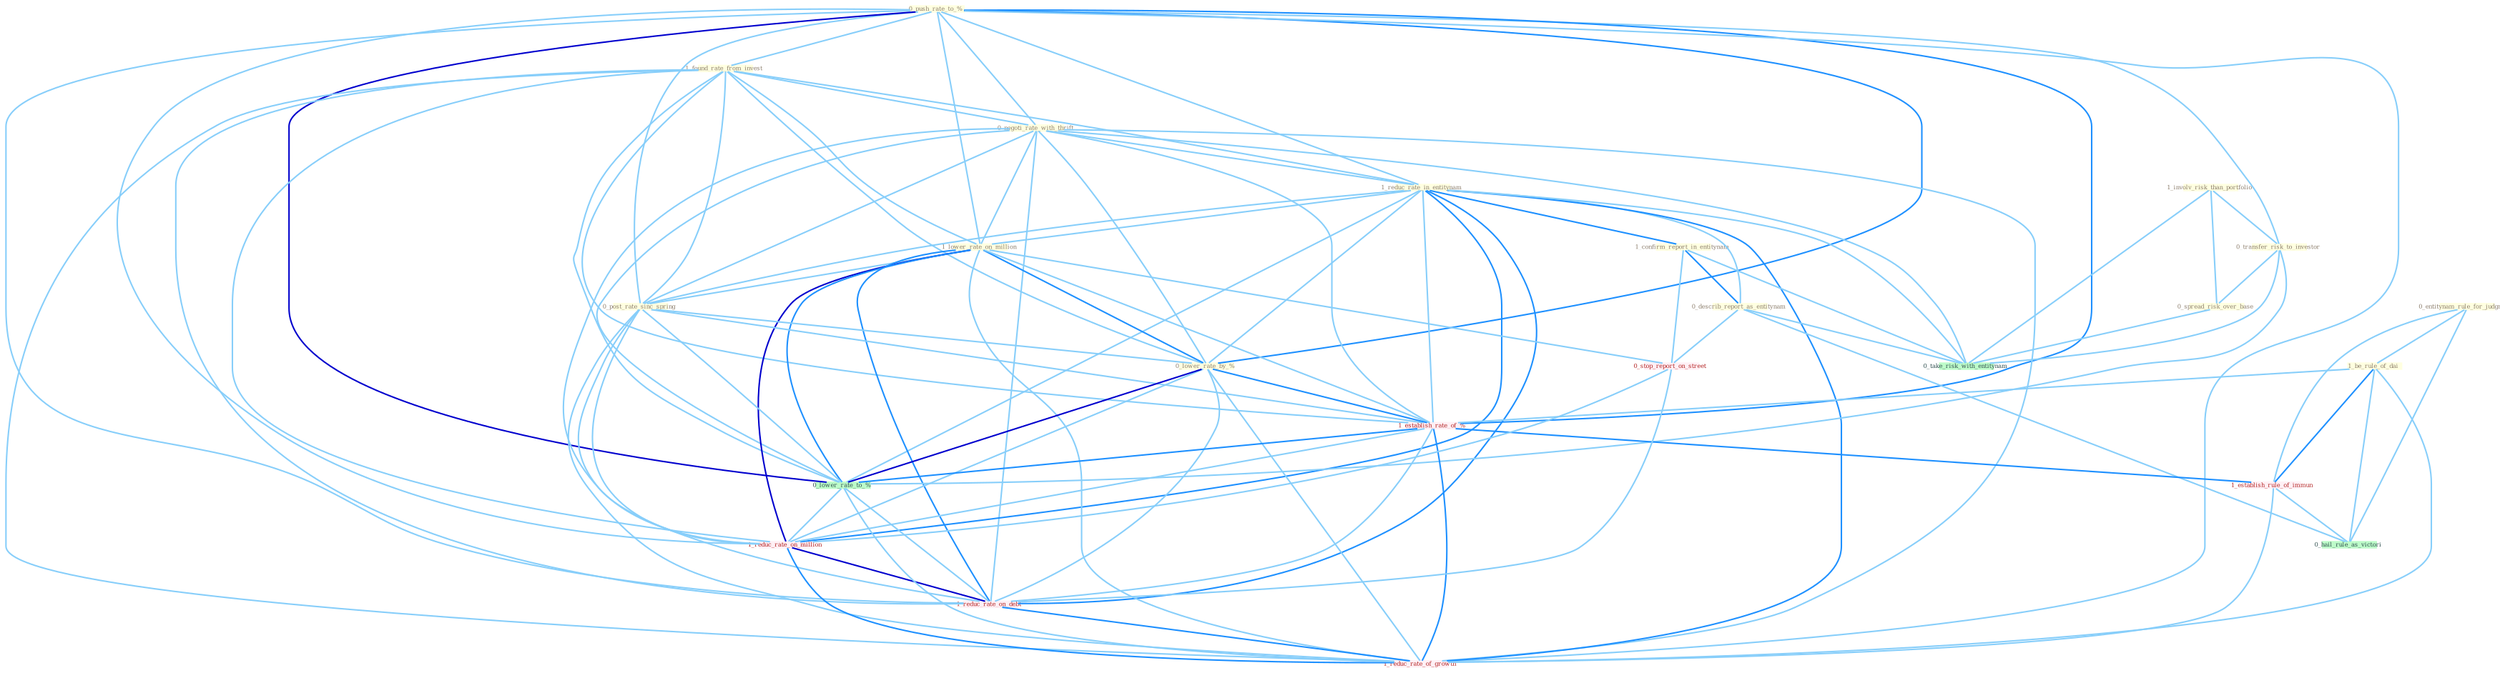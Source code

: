 Graph G{ 
    node
    [shape=polygon,style=filled,width=.5,height=.06,color="#BDFCC9",fixedsize=true,fontsize=4,
    fontcolor="#2f4f4f"];
    {node
    [color="#ffffe0", fontcolor="#8b7d6b"] "0_push_rate_to_% " "1_found_rate_from_invest " "0_negoti_rate_with_thrift " "1_reduc_rate_in_entitynam " "1_involv_risk_than_portfolio " "1_confirm_report_in_entitynam " "0_entitynam_rule_for_judgment " "1_lower_rate_on_million " "0_transfer_risk_to_investor " "0_post_rate_sinc_spring " "0_lower_rate_by_% " "0_describ_report_as_entitynam " "1_be_rule_of_dai " "0_spread_risk_over_base "}
{node [color="#fff0f5", fontcolor="#b22222"] "1_establish_rate_of_% " "1_establish_rule_of_immun " "0_stop_report_on_street " "1_reduc_rate_on_million " "1_reduc_rate_on_debt " "1_reduc_rate_of_growth "}
edge [color="#B0E2FF"];

	"0_push_rate_to_% " -- "1_found_rate_from_invest " [w="1", color="#87cefa" ];
	"0_push_rate_to_% " -- "0_negoti_rate_with_thrift " [w="1", color="#87cefa" ];
	"0_push_rate_to_% " -- "1_reduc_rate_in_entitynam " [w="1", color="#87cefa" ];
	"0_push_rate_to_% " -- "1_lower_rate_on_million " [w="1", color="#87cefa" ];
	"0_push_rate_to_% " -- "0_transfer_risk_to_investor " [w="1", color="#87cefa" ];
	"0_push_rate_to_% " -- "0_post_rate_sinc_spring " [w="1", color="#87cefa" ];
	"0_push_rate_to_% " -- "0_lower_rate_by_% " [w="2", color="#1e90ff" , len=0.8];
	"0_push_rate_to_% " -- "1_establish_rate_of_% " [w="2", color="#1e90ff" , len=0.8];
	"0_push_rate_to_% " -- "0_lower_rate_to_% " [w="3", color="#0000cd" , len=0.6];
	"0_push_rate_to_% " -- "1_reduc_rate_on_million " [w="1", color="#87cefa" ];
	"0_push_rate_to_% " -- "1_reduc_rate_on_debt " [w="1", color="#87cefa" ];
	"0_push_rate_to_% " -- "1_reduc_rate_of_growth " [w="1", color="#87cefa" ];
	"1_found_rate_from_invest " -- "0_negoti_rate_with_thrift " [w="1", color="#87cefa" ];
	"1_found_rate_from_invest " -- "1_reduc_rate_in_entitynam " [w="1", color="#87cefa" ];
	"1_found_rate_from_invest " -- "1_lower_rate_on_million " [w="1", color="#87cefa" ];
	"1_found_rate_from_invest " -- "0_post_rate_sinc_spring " [w="1", color="#87cefa" ];
	"1_found_rate_from_invest " -- "0_lower_rate_by_% " [w="1", color="#87cefa" ];
	"1_found_rate_from_invest " -- "1_establish_rate_of_% " [w="1", color="#87cefa" ];
	"1_found_rate_from_invest " -- "0_lower_rate_to_% " [w="1", color="#87cefa" ];
	"1_found_rate_from_invest " -- "1_reduc_rate_on_million " [w="1", color="#87cefa" ];
	"1_found_rate_from_invest " -- "1_reduc_rate_on_debt " [w="1", color="#87cefa" ];
	"1_found_rate_from_invest " -- "1_reduc_rate_of_growth " [w="1", color="#87cefa" ];
	"0_negoti_rate_with_thrift " -- "1_reduc_rate_in_entitynam " [w="1", color="#87cefa" ];
	"0_negoti_rate_with_thrift " -- "1_lower_rate_on_million " [w="1", color="#87cefa" ];
	"0_negoti_rate_with_thrift " -- "0_post_rate_sinc_spring " [w="1", color="#87cefa" ];
	"0_negoti_rate_with_thrift " -- "0_lower_rate_by_% " [w="1", color="#87cefa" ];
	"0_negoti_rate_with_thrift " -- "1_establish_rate_of_% " [w="1", color="#87cefa" ];
	"0_negoti_rate_with_thrift " -- "0_lower_rate_to_% " [w="1", color="#87cefa" ];
	"0_negoti_rate_with_thrift " -- "1_reduc_rate_on_million " [w="1", color="#87cefa" ];
	"0_negoti_rate_with_thrift " -- "0_take_risk_with_entitynam " [w="1", color="#87cefa" ];
	"0_negoti_rate_with_thrift " -- "1_reduc_rate_on_debt " [w="1", color="#87cefa" ];
	"0_negoti_rate_with_thrift " -- "1_reduc_rate_of_growth " [w="1", color="#87cefa" ];
	"1_reduc_rate_in_entitynam " -- "1_confirm_report_in_entitynam " [w="2", color="#1e90ff" , len=0.8];
	"1_reduc_rate_in_entitynam " -- "1_lower_rate_on_million " [w="1", color="#87cefa" ];
	"1_reduc_rate_in_entitynam " -- "0_post_rate_sinc_spring " [w="1", color="#87cefa" ];
	"1_reduc_rate_in_entitynam " -- "0_lower_rate_by_% " [w="1", color="#87cefa" ];
	"1_reduc_rate_in_entitynam " -- "0_describ_report_as_entitynam " [w="1", color="#87cefa" ];
	"1_reduc_rate_in_entitynam " -- "1_establish_rate_of_% " [w="1", color="#87cefa" ];
	"1_reduc_rate_in_entitynam " -- "0_lower_rate_to_% " [w="1", color="#87cefa" ];
	"1_reduc_rate_in_entitynam " -- "1_reduc_rate_on_million " [w="2", color="#1e90ff" , len=0.8];
	"1_reduc_rate_in_entitynam " -- "0_take_risk_with_entitynam " [w="1", color="#87cefa" ];
	"1_reduc_rate_in_entitynam " -- "1_reduc_rate_on_debt " [w="2", color="#1e90ff" , len=0.8];
	"1_reduc_rate_in_entitynam " -- "1_reduc_rate_of_growth " [w="2", color="#1e90ff" , len=0.8];
	"1_involv_risk_than_portfolio " -- "0_transfer_risk_to_investor " [w="1", color="#87cefa" ];
	"1_involv_risk_than_portfolio " -- "0_spread_risk_over_base " [w="1", color="#87cefa" ];
	"1_involv_risk_than_portfolio " -- "0_take_risk_with_entitynam " [w="1", color="#87cefa" ];
	"1_confirm_report_in_entitynam " -- "0_describ_report_as_entitynam " [w="2", color="#1e90ff" , len=0.8];
	"1_confirm_report_in_entitynam " -- "0_stop_report_on_street " [w="1", color="#87cefa" ];
	"1_confirm_report_in_entitynam " -- "0_take_risk_with_entitynam " [w="1", color="#87cefa" ];
	"0_entitynam_rule_for_judgment " -- "1_be_rule_of_dai " [w="1", color="#87cefa" ];
	"0_entitynam_rule_for_judgment " -- "1_establish_rule_of_immun " [w="1", color="#87cefa" ];
	"0_entitynam_rule_for_judgment " -- "0_hail_rule_as_victori " [w="1", color="#87cefa" ];
	"1_lower_rate_on_million " -- "0_post_rate_sinc_spring " [w="1", color="#87cefa" ];
	"1_lower_rate_on_million " -- "0_lower_rate_by_% " [w="2", color="#1e90ff" , len=0.8];
	"1_lower_rate_on_million " -- "1_establish_rate_of_% " [w="1", color="#87cefa" ];
	"1_lower_rate_on_million " -- "0_lower_rate_to_% " [w="2", color="#1e90ff" , len=0.8];
	"1_lower_rate_on_million " -- "0_stop_report_on_street " [w="1", color="#87cefa" ];
	"1_lower_rate_on_million " -- "1_reduc_rate_on_million " [w="3", color="#0000cd" , len=0.6];
	"1_lower_rate_on_million " -- "1_reduc_rate_on_debt " [w="2", color="#1e90ff" , len=0.8];
	"1_lower_rate_on_million " -- "1_reduc_rate_of_growth " [w="1", color="#87cefa" ];
	"0_transfer_risk_to_investor " -- "0_spread_risk_over_base " [w="1", color="#87cefa" ];
	"0_transfer_risk_to_investor " -- "0_lower_rate_to_% " [w="1", color="#87cefa" ];
	"0_transfer_risk_to_investor " -- "0_take_risk_with_entitynam " [w="1", color="#87cefa" ];
	"0_post_rate_sinc_spring " -- "0_lower_rate_by_% " [w="1", color="#87cefa" ];
	"0_post_rate_sinc_spring " -- "1_establish_rate_of_% " [w="1", color="#87cefa" ];
	"0_post_rate_sinc_spring " -- "0_lower_rate_to_% " [w="1", color="#87cefa" ];
	"0_post_rate_sinc_spring " -- "1_reduc_rate_on_million " [w="1", color="#87cefa" ];
	"0_post_rate_sinc_spring " -- "1_reduc_rate_on_debt " [w="1", color="#87cefa" ];
	"0_post_rate_sinc_spring " -- "1_reduc_rate_of_growth " [w="1", color="#87cefa" ];
	"0_lower_rate_by_% " -- "1_establish_rate_of_% " [w="2", color="#1e90ff" , len=0.8];
	"0_lower_rate_by_% " -- "0_lower_rate_to_% " [w="3", color="#0000cd" , len=0.6];
	"0_lower_rate_by_% " -- "1_reduc_rate_on_million " [w="1", color="#87cefa" ];
	"0_lower_rate_by_% " -- "1_reduc_rate_on_debt " [w="1", color="#87cefa" ];
	"0_lower_rate_by_% " -- "1_reduc_rate_of_growth " [w="1", color="#87cefa" ];
	"0_describ_report_as_entitynam " -- "0_stop_report_on_street " [w="1", color="#87cefa" ];
	"0_describ_report_as_entitynam " -- "0_hail_rule_as_victori " [w="1", color="#87cefa" ];
	"0_describ_report_as_entitynam " -- "0_take_risk_with_entitynam " [w="1", color="#87cefa" ];
	"1_be_rule_of_dai " -- "1_establish_rate_of_% " [w="1", color="#87cefa" ];
	"1_be_rule_of_dai " -- "1_establish_rule_of_immun " [w="2", color="#1e90ff" , len=0.8];
	"1_be_rule_of_dai " -- "0_hail_rule_as_victori " [w="1", color="#87cefa" ];
	"1_be_rule_of_dai " -- "1_reduc_rate_of_growth " [w="1", color="#87cefa" ];
	"0_spread_risk_over_base " -- "0_take_risk_with_entitynam " [w="1", color="#87cefa" ];
	"1_establish_rate_of_% " -- "0_lower_rate_to_% " [w="2", color="#1e90ff" , len=0.8];
	"1_establish_rate_of_% " -- "1_establish_rule_of_immun " [w="2", color="#1e90ff" , len=0.8];
	"1_establish_rate_of_% " -- "1_reduc_rate_on_million " [w="1", color="#87cefa" ];
	"1_establish_rate_of_% " -- "1_reduc_rate_on_debt " [w="1", color="#87cefa" ];
	"1_establish_rate_of_% " -- "1_reduc_rate_of_growth " [w="2", color="#1e90ff" , len=0.8];
	"0_lower_rate_to_% " -- "1_reduc_rate_on_million " [w="1", color="#87cefa" ];
	"0_lower_rate_to_% " -- "1_reduc_rate_on_debt " [w="1", color="#87cefa" ];
	"0_lower_rate_to_% " -- "1_reduc_rate_of_growth " [w="1", color="#87cefa" ];
	"1_establish_rule_of_immun " -- "0_hail_rule_as_victori " [w="1", color="#87cefa" ];
	"1_establish_rule_of_immun " -- "1_reduc_rate_of_growth " [w="1", color="#87cefa" ];
	"0_stop_report_on_street " -- "1_reduc_rate_on_million " [w="1", color="#87cefa" ];
	"0_stop_report_on_street " -- "1_reduc_rate_on_debt " [w="1", color="#87cefa" ];
	"1_reduc_rate_on_million " -- "1_reduc_rate_on_debt " [w="3", color="#0000cd" , len=0.6];
	"1_reduc_rate_on_million " -- "1_reduc_rate_of_growth " [w="2", color="#1e90ff" , len=0.8];
	"1_reduc_rate_on_debt " -- "1_reduc_rate_of_growth " [w="2", color="#1e90ff" , len=0.8];
}